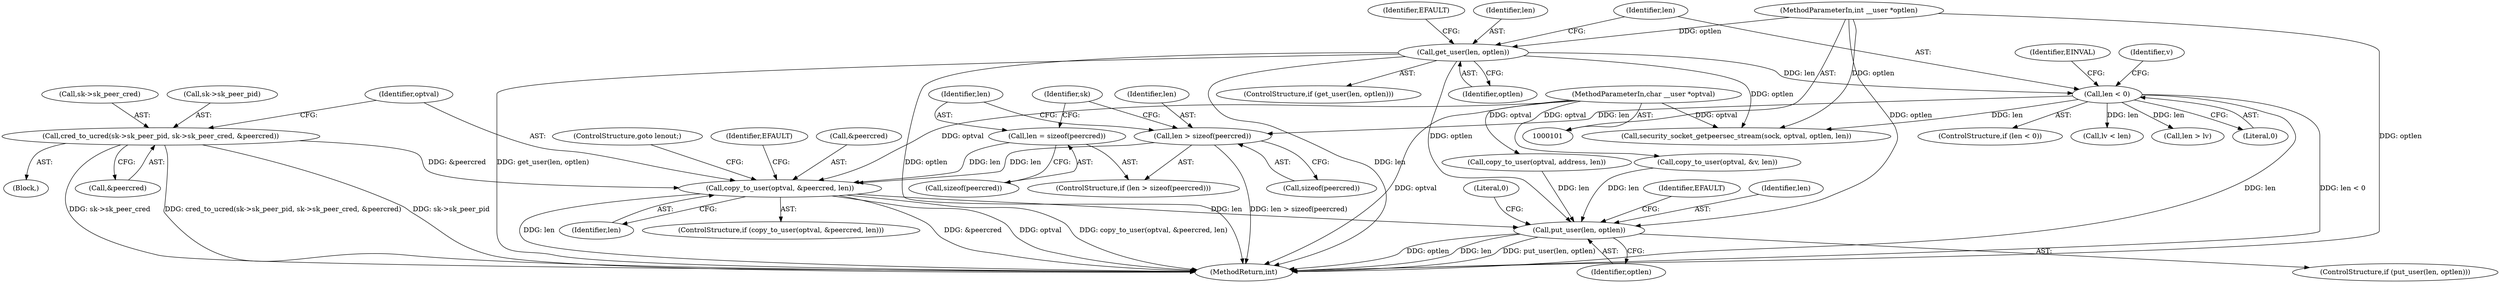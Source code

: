 digraph "0_linux_82981930125abfd39d7c8378a9cfdf5e1be2002b@API" {
"1000581" [label="(Call,copy_to_user(optval, &peercred, len))"];
"1000105" [label="(MethodParameterIn,char __user *optval)"];
"1000571" [label="(Call,cred_to_ucred(sk->sk_peer_pid, sk->sk_peer_cred, &peercred))"];
"1000567" [label="(Call,len = sizeof(peercred))"];
"1000563" [label="(Call,len > sizeof(peercred))"];
"1000129" [label="(Call,len < 0)"];
"1000122" [label="(Call,get_user(len, optlen))"];
"1000106" [label="(MethodParameterIn,int __user *optlen)"];
"1000736" [label="(Call,put_user(len, optlen))"];
"1000613" [label="(Call,copy_to_user(optval, address, len))"];
"1000563" [label="(Call,len > sizeof(peercred))"];
"1000589" [label="(ControlStructure,goto lenout;)"];
"1000736" [label="(Call,put_user(len, optlen))"];
"1000129" [label="(Call,len < 0)"];
"1000128" [label="(ControlStructure,if (len < 0))"];
"1000606" [label="(Call,lv < len)"];
"1000127" [label="(Identifier,EFAULT)"];
"1000562" [label="(ControlStructure,if (len > sizeof(peercred)))"];
"1000122" [label="(Call,get_user(len, optlen))"];
"1000130" [label="(Identifier,len)"];
"1000741" [label="(Identifier,EFAULT)"];
"1000719" [label="(Call,len > lv)"];
"1000565" [label="(Call,sizeof(peercred))"];
"1000648" [label="(Call,security_socket_getpeersec_stream(sock, optval, optlen, len))"];
"1000737" [label="(Identifier,len)"];
"1000134" [label="(Identifier,EINVAL)"];
"1000585" [label="(Identifier,len)"];
"1000564" [label="(Identifier,len)"];
"1000131" [label="(Literal,0)"];
"1000571" [label="(Call,cred_to_ucred(sk->sk_peer_pid, sk->sk_peer_cred, &peercred))"];
"1000569" [label="(Call,sizeof(peercred))"];
"1000583" [label="(Call,&peercred)"];
"1000567" [label="(Call,len = sizeof(peercred))"];
"1000121" [label="(ControlStructure,if (get_user(len, optlen)))"];
"1000123" [label="(Identifier,len)"];
"1000738" [label="(Identifier,optlen)"];
"1000572" [label="(Call,sk->sk_peer_pid)"];
"1000582" [label="(Identifier,optval)"];
"1000588" [label="(Identifier,EFAULT)"];
"1000560" [label="(Block,)"];
"1000568" [label="(Identifier,len)"];
"1000735" [label="(ControlStructure,if (put_user(len, optlen)))"];
"1000575" [label="(Call,sk->sk_peer_cred)"];
"1000573" [label="(Identifier,sk)"];
"1000581" [label="(Call,copy_to_user(optval, &peercred, len))"];
"1000105" [label="(MethodParameterIn,char __user *optval)"];
"1000726" [label="(Call,copy_to_user(optval, &v, len))"];
"1000106" [label="(MethodParameterIn,int __user *optlen)"];
"1000743" [label="(Literal,0)"];
"1000744" [label="(MethodReturn,int)"];
"1000137" [label="(Identifier,v)"];
"1000580" [label="(ControlStructure,if (copy_to_user(optval, &peercred, len)))"];
"1000578" [label="(Call,&peercred)"];
"1000124" [label="(Identifier,optlen)"];
"1000581" -> "1000580"  [label="AST: "];
"1000581" -> "1000585"  [label="CFG: "];
"1000582" -> "1000581"  [label="AST: "];
"1000583" -> "1000581"  [label="AST: "];
"1000585" -> "1000581"  [label="AST: "];
"1000588" -> "1000581"  [label="CFG: "];
"1000589" -> "1000581"  [label="CFG: "];
"1000581" -> "1000744"  [label="DDG: &peercred"];
"1000581" -> "1000744"  [label="DDG: optval"];
"1000581" -> "1000744"  [label="DDG: copy_to_user(optval, &peercred, len)"];
"1000581" -> "1000744"  [label="DDG: len"];
"1000105" -> "1000581"  [label="DDG: optval"];
"1000571" -> "1000581"  [label="DDG: &peercred"];
"1000567" -> "1000581"  [label="DDG: len"];
"1000563" -> "1000581"  [label="DDG: len"];
"1000581" -> "1000736"  [label="DDG: len"];
"1000105" -> "1000101"  [label="AST: "];
"1000105" -> "1000744"  [label="DDG: optval"];
"1000105" -> "1000613"  [label="DDG: optval"];
"1000105" -> "1000648"  [label="DDG: optval"];
"1000105" -> "1000726"  [label="DDG: optval"];
"1000571" -> "1000560"  [label="AST: "];
"1000571" -> "1000578"  [label="CFG: "];
"1000572" -> "1000571"  [label="AST: "];
"1000575" -> "1000571"  [label="AST: "];
"1000578" -> "1000571"  [label="AST: "];
"1000582" -> "1000571"  [label="CFG: "];
"1000571" -> "1000744"  [label="DDG: sk->sk_peer_cred"];
"1000571" -> "1000744"  [label="DDG: cred_to_ucred(sk->sk_peer_pid, sk->sk_peer_cred, &peercred)"];
"1000571" -> "1000744"  [label="DDG: sk->sk_peer_pid"];
"1000567" -> "1000562"  [label="AST: "];
"1000567" -> "1000569"  [label="CFG: "];
"1000568" -> "1000567"  [label="AST: "];
"1000569" -> "1000567"  [label="AST: "];
"1000573" -> "1000567"  [label="CFG: "];
"1000563" -> "1000562"  [label="AST: "];
"1000563" -> "1000565"  [label="CFG: "];
"1000564" -> "1000563"  [label="AST: "];
"1000565" -> "1000563"  [label="AST: "];
"1000568" -> "1000563"  [label="CFG: "];
"1000573" -> "1000563"  [label="CFG: "];
"1000563" -> "1000744"  [label="DDG: len > sizeof(peercred)"];
"1000129" -> "1000563"  [label="DDG: len"];
"1000129" -> "1000128"  [label="AST: "];
"1000129" -> "1000131"  [label="CFG: "];
"1000130" -> "1000129"  [label="AST: "];
"1000131" -> "1000129"  [label="AST: "];
"1000134" -> "1000129"  [label="CFG: "];
"1000137" -> "1000129"  [label="CFG: "];
"1000129" -> "1000744"  [label="DDG: len"];
"1000129" -> "1000744"  [label="DDG: len < 0"];
"1000122" -> "1000129"  [label="DDG: len"];
"1000129" -> "1000606"  [label="DDG: len"];
"1000129" -> "1000648"  [label="DDG: len"];
"1000129" -> "1000719"  [label="DDG: len"];
"1000122" -> "1000121"  [label="AST: "];
"1000122" -> "1000124"  [label="CFG: "];
"1000123" -> "1000122"  [label="AST: "];
"1000124" -> "1000122"  [label="AST: "];
"1000127" -> "1000122"  [label="CFG: "];
"1000130" -> "1000122"  [label="CFG: "];
"1000122" -> "1000744"  [label="DDG: len"];
"1000122" -> "1000744"  [label="DDG: get_user(len, optlen)"];
"1000122" -> "1000744"  [label="DDG: optlen"];
"1000106" -> "1000122"  [label="DDG: optlen"];
"1000122" -> "1000648"  [label="DDG: optlen"];
"1000122" -> "1000736"  [label="DDG: optlen"];
"1000106" -> "1000101"  [label="AST: "];
"1000106" -> "1000744"  [label="DDG: optlen"];
"1000106" -> "1000648"  [label="DDG: optlen"];
"1000106" -> "1000736"  [label="DDG: optlen"];
"1000736" -> "1000735"  [label="AST: "];
"1000736" -> "1000738"  [label="CFG: "];
"1000737" -> "1000736"  [label="AST: "];
"1000738" -> "1000736"  [label="AST: "];
"1000741" -> "1000736"  [label="CFG: "];
"1000743" -> "1000736"  [label="CFG: "];
"1000736" -> "1000744"  [label="DDG: optlen"];
"1000736" -> "1000744"  [label="DDG: len"];
"1000736" -> "1000744"  [label="DDG: put_user(len, optlen)"];
"1000726" -> "1000736"  [label="DDG: len"];
"1000613" -> "1000736"  [label="DDG: len"];
}
